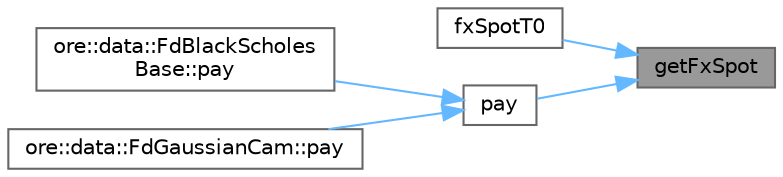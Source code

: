 digraph "getFxSpot"
{
 // INTERACTIVE_SVG=YES
 // LATEX_PDF_SIZE
  bgcolor="transparent";
  edge [fontname=Helvetica,fontsize=10,labelfontname=Helvetica,labelfontsize=10];
  node [fontname=Helvetica,fontsize=10,shape=box,height=0.2,width=0.4];
  rankdir="RL";
  Node1 [label="getFxSpot",height=0.2,width=0.4,color="gray40", fillcolor="grey60", style="filled", fontcolor="black",tooltip=" "];
  Node1 -> Node2 [dir="back",color="steelblue1",style="solid"];
  Node2 [label="fxSpotT0",height=0.2,width=0.4,color="grey40", fillcolor="white", style="filled",URL="$classore_1_1data_1_1_model_impl.html#a4713d6b08bb63c999581bc9380963624",tooltip=" "];
  Node1 -> Node3 [dir="back",color="steelblue1",style="solid"];
  Node3 [label="pay",height=0.2,width=0.4,color="grey40", fillcolor="white", style="filled",URL="$classore_1_1data_1_1_model_impl.html#ab648089ec0ba2f1040ed8da9885ec6a3",tooltip=" "];
  Node3 -> Node4 [dir="back",color="steelblue1",style="solid"];
  Node4 [label="ore::data::FdBlackScholes\lBase::pay",height=0.2,width=0.4,color="grey40", fillcolor="white", style="filled",URL="$classore_1_1data_1_1_fd_black_scholes_base.html#ab648089ec0ba2f1040ed8da9885ec6a3",tooltip=" "];
  Node3 -> Node5 [dir="back",color="steelblue1",style="solid"];
  Node5 [label="ore::data::FdGaussianCam::pay",height=0.2,width=0.4,color="grey40", fillcolor="white", style="filled",URL="$classore_1_1data_1_1_fd_gaussian_cam.html#ab648089ec0ba2f1040ed8da9885ec6a3",tooltip=" "];
}
